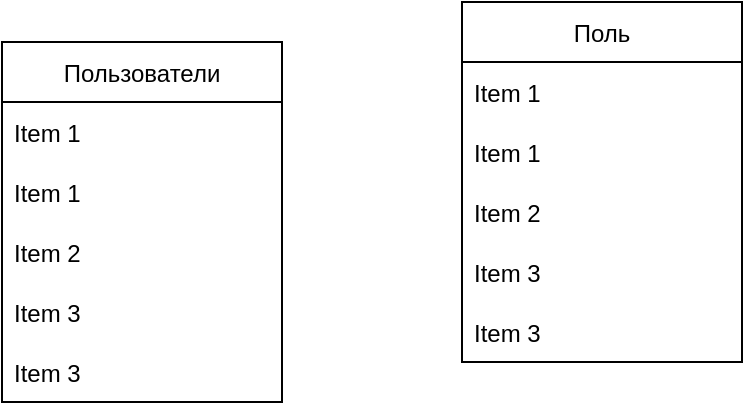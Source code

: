 <mxfile version="20.3.0" type="github">
  <diagram id="APbOYpsex_Ebenarrm__" name="Страница 1">
    <mxGraphModel dx="1422" dy="778" grid="1" gridSize="10" guides="1" tooltips="1" connect="1" arrows="1" fold="1" page="1" pageScale="1" pageWidth="827" pageHeight="1169" math="0" shadow="0">
      <root>
        <mxCell id="0" />
        <mxCell id="1" parent="0" />
        <mxCell id="934rZRanRc9oHKekc0-k-1" value="Пользователи" style="swimlane;fontStyle=0;childLayout=stackLayout;horizontal=1;startSize=30;horizontalStack=0;resizeParent=1;resizeParentMax=0;resizeLast=0;collapsible=1;marginBottom=0;" parent="1" vertex="1">
          <mxGeometry x="60" y="70" width="140" height="180" as="geometry">
            <mxRectangle x="60" y="70" width="120" height="30" as="alternateBounds" />
          </mxGeometry>
        </mxCell>
        <mxCell id="934rZRanRc9oHKekc0-k-2" value="Item 1" style="text;strokeColor=none;fillColor=none;align=left;verticalAlign=middle;spacingLeft=4;spacingRight=4;overflow=hidden;points=[[0,0.5],[1,0.5]];portConstraint=eastwest;rotatable=0;" parent="934rZRanRc9oHKekc0-k-1" vertex="1">
          <mxGeometry y="30" width="140" height="30" as="geometry" />
        </mxCell>
        <mxCell id="934rZRanRc9oHKekc0-k-6" value="Item 1" style="text;strokeColor=none;fillColor=none;align=left;verticalAlign=middle;spacingLeft=4;spacingRight=4;overflow=hidden;points=[[0,0.5],[1,0.5]];portConstraint=eastwest;rotatable=0;" parent="934rZRanRc9oHKekc0-k-1" vertex="1">
          <mxGeometry y="60" width="140" height="30" as="geometry" />
        </mxCell>
        <mxCell id="934rZRanRc9oHKekc0-k-3" value="Item 2" style="text;strokeColor=none;fillColor=none;align=left;verticalAlign=middle;spacingLeft=4;spacingRight=4;overflow=hidden;points=[[0,0.5],[1,0.5]];portConstraint=eastwest;rotatable=0;" parent="934rZRanRc9oHKekc0-k-1" vertex="1">
          <mxGeometry y="90" width="140" height="30" as="geometry" />
        </mxCell>
        <mxCell id="934rZRanRc9oHKekc0-k-4" value="Item 3" style="text;strokeColor=none;fillColor=none;align=left;verticalAlign=middle;spacingLeft=4;spacingRight=4;overflow=hidden;points=[[0,0.5],[1,0.5]];portConstraint=eastwest;rotatable=0;" parent="934rZRanRc9oHKekc0-k-1" vertex="1">
          <mxGeometry y="120" width="140" height="30" as="geometry" />
        </mxCell>
        <mxCell id="934rZRanRc9oHKekc0-k-5" value="Item 3" style="text;strokeColor=none;fillColor=none;align=left;verticalAlign=middle;spacingLeft=4;spacingRight=4;overflow=hidden;points=[[0,0.5],[1,0.5]];portConstraint=eastwest;rotatable=0;" parent="934rZRanRc9oHKekc0-k-1" vertex="1">
          <mxGeometry y="150" width="140" height="30" as="geometry" />
        </mxCell>
        <mxCell id="934rZRanRc9oHKekc0-k-7" value="Поль" style="swimlane;fontStyle=0;childLayout=stackLayout;horizontal=1;startSize=30;horizontalStack=0;resizeParent=1;resizeParentMax=0;resizeLast=0;collapsible=1;marginBottom=0;" parent="1" vertex="1">
          <mxGeometry x="290" y="50" width="140" height="180" as="geometry" />
        </mxCell>
        <mxCell id="934rZRanRc9oHKekc0-k-8" value="Item 1" style="text;strokeColor=none;fillColor=none;align=left;verticalAlign=middle;spacingLeft=4;spacingRight=4;overflow=hidden;points=[[0,0.5],[1,0.5]];portConstraint=eastwest;rotatable=0;" parent="934rZRanRc9oHKekc0-k-7" vertex="1">
          <mxGeometry y="30" width="140" height="30" as="geometry" />
        </mxCell>
        <mxCell id="934rZRanRc9oHKekc0-k-9" value="Item 1" style="text;strokeColor=none;fillColor=none;align=left;verticalAlign=middle;spacingLeft=4;spacingRight=4;overflow=hidden;points=[[0,0.5],[1,0.5]];portConstraint=eastwest;rotatable=0;" parent="934rZRanRc9oHKekc0-k-7" vertex="1">
          <mxGeometry y="60" width="140" height="30" as="geometry" />
        </mxCell>
        <mxCell id="934rZRanRc9oHKekc0-k-10" value="Item 2" style="text;strokeColor=none;fillColor=none;align=left;verticalAlign=middle;spacingLeft=4;spacingRight=4;overflow=hidden;points=[[0,0.5],[1,0.5]];portConstraint=eastwest;rotatable=0;" parent="934rZRanRc9oHKekc0-k-7" vertex="1">
          <mxGeometry y="90" width="140" height="30" as="geometry" />
        </mxCell>
        <mxCell id="934rZRanRc9oHKekc0-k-11" value="Item 3" style="text;strokeColor=none;fillColor=none;align=left;verticalAlign=middle;spacingLeft=4;spacingRight=4;overflow=hidden;points=[[0,0.5],[1,0.5]];portConstraint=eastwest;rotatable=0;" parent="934rZRanRc9oHKekc0-k-7" vertex="1">
          <mxGeometry y="120" width="140" height="30" as="geometry" />
        </mxCell>
        <mxCell id="934rZRanRc9oHKekc0-k-12" value="Item 3" style="text;strokeColor=none;fillColor=none;align=left;verticalAlign=middle;spacingLeft=4;spacingRight=4;overflow=hidden;points=[[0,0.5],[1,0.5]];portConstraint=eastwest;rotatable=0;" parent="934rZRanRc9oHKekc0-k-7" vertex="1">
          <mxGeometry y="150" width="140" height="30" as="geometry" />
        </mxCell>
      </root>
    </mxGraphModel>
  </diagram>
</mxfile>
